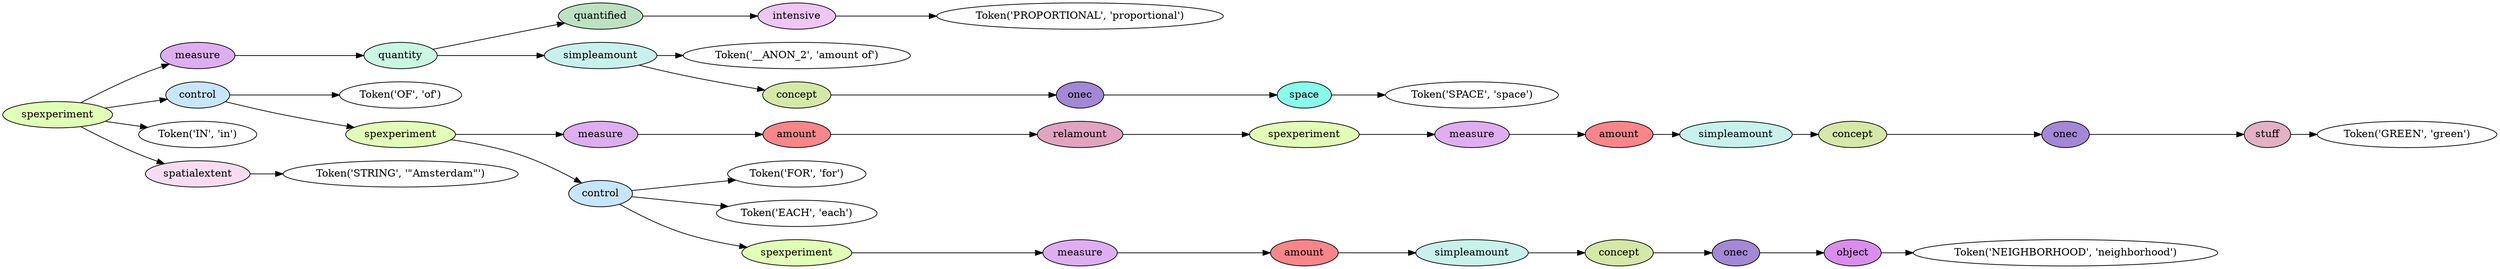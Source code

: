 digraph G {
rankdir=LR;
0 [label="Token('PROPORTIONAL', 'proportional')"];
1 [fillcolor="#efc6f5", label=intensive, style=filled];
1 -> 0;
2 [fillcolor="#bde2c2", label=quantified, style=filled];
2 -> 1;
3 [label="Token('__ANON_2', 'amount of')"];
4 [label="Token('SPACE', 'space')"];
5 [fillcolor="#8afaea", label=space, style=filled];
5 -> 4;
6 [fillcolor="#a388d5", label=onec, style=filled];
6 -> 5;
7 [fillcolor="#d5e8a8", label=concept, style=filled];
7 -> 6;
8 [fillcolor="#c9f1ec", label=simpleamount, style=filled];
8 -> 3;
8 -> 7;
9 [fillcolor="#c9f7e1", label=quantity, style=filled];
9 -> 2;
9 -> 8;
10 [fillcolor="#deaef0", label=measure, style=filled];
10 -> 9;
11 [label="Token('OF', 'of')"];
12 [label="Token('GREEN', 'green')"];
13 [fillcolor="#e2b1c4", label=stuff, style=filled];
13 -> 12;
14 [fillcolor="#a388d5", label=onec, style=filled];
14 -> 13;
15 [fillcolor="#d5e8a8", label=concept, style=filled];
15 -> 14;
16 [fillcolor="#c9f1ec", label=simpleamount, style=filled];
16 -> 15;
17 [fillcolor="#f6868a", label=amount, style=filled];
17 -> 16;
18 [fillcolor="#deaef0", label=measure, style=filled];
18 -> 17;
19 [fillcolor="#e2ffb7", label=spexperiment, style=filled];
19 -> 18;
20 [fillcolor="#e2a3c0", label=relamount, style=filled];
20 -> 19;
21 [fillcolor="#f6868a", label=amount, style=filled];
21 -> 20;
22 [fillcolor="#deaef0", label=measure, style=filled];
22 -> 21;
23 [label="Token('FOR', 'for')"];
24 [label="Token('EACH', 'each')"];
25 [label="Token('NEIGHBORHOOD', 'neighborhood')"];
26 [fillcolor="#d98eec", label=object, style=filled];
26 -> 25;
27 [fillcolor="#a388d5", label=onec, style=filled];
27 -> 26;
28 [fillcolor="#d5e8a8", label=concept, style=filled];
28 -> 27;
29 [fillcolor="#c9f1ec", label=simpleamount, style=filled];
29 -> 28;
30 [fillcolor="#f6868a", label=amount, style=filled];
30 -> 29;
31 [fillcolor="#deaef0", label=measure, style=filled];
31 -> 30;
32 [fillcolor="#e2ffb7", label=spexperiment, style=filled];
32 -> 31;
33 [fillcolor="#c7e5fb", label=control, style=filled];
33 -> 23;
33 -> 24;
33 -> 32;
34 [fillcolor="#e2ffb7", label=spexperiment, style=filled];
34 -> 22;
34 -> 33;
35 [fillcolor="#c7e5fb", label=control, style=filled];
35 -> 11;
35 -> 34;
36 [label="Token('IN', 'in')"];
37 [label="Token('STRING', '\"Amsterdam\"')"];
38 [fillcolor="#f7dcf1", label=spatialextent, style=filled];
38 -> 37;
39 [fillcolor="#e2ffb7", label=spexperiment, style=filled];
39 -> 10;
39 -> 35;
39 -> 36;
39 -> 38;
}
